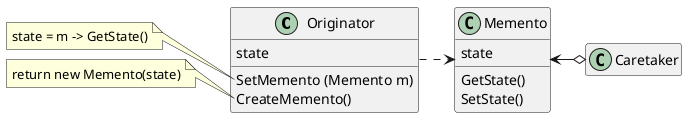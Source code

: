 @startuml
'https://plantuml.com/class-diagram

class Originator {
    SetMemento (Memento m)
    CreateMemento()
    state
}
note left of Originator::SetMemento
  state = m -> GetState()
end note

note left of Originator::CreateMemento
  return new Memento(state)
end note

class Memento {
    GetState()
    SetState()
    state
}

class Caretaker
hide Caretaker members


Originator .right.> Memento
Caretaker o-left-> Memento

@enduml